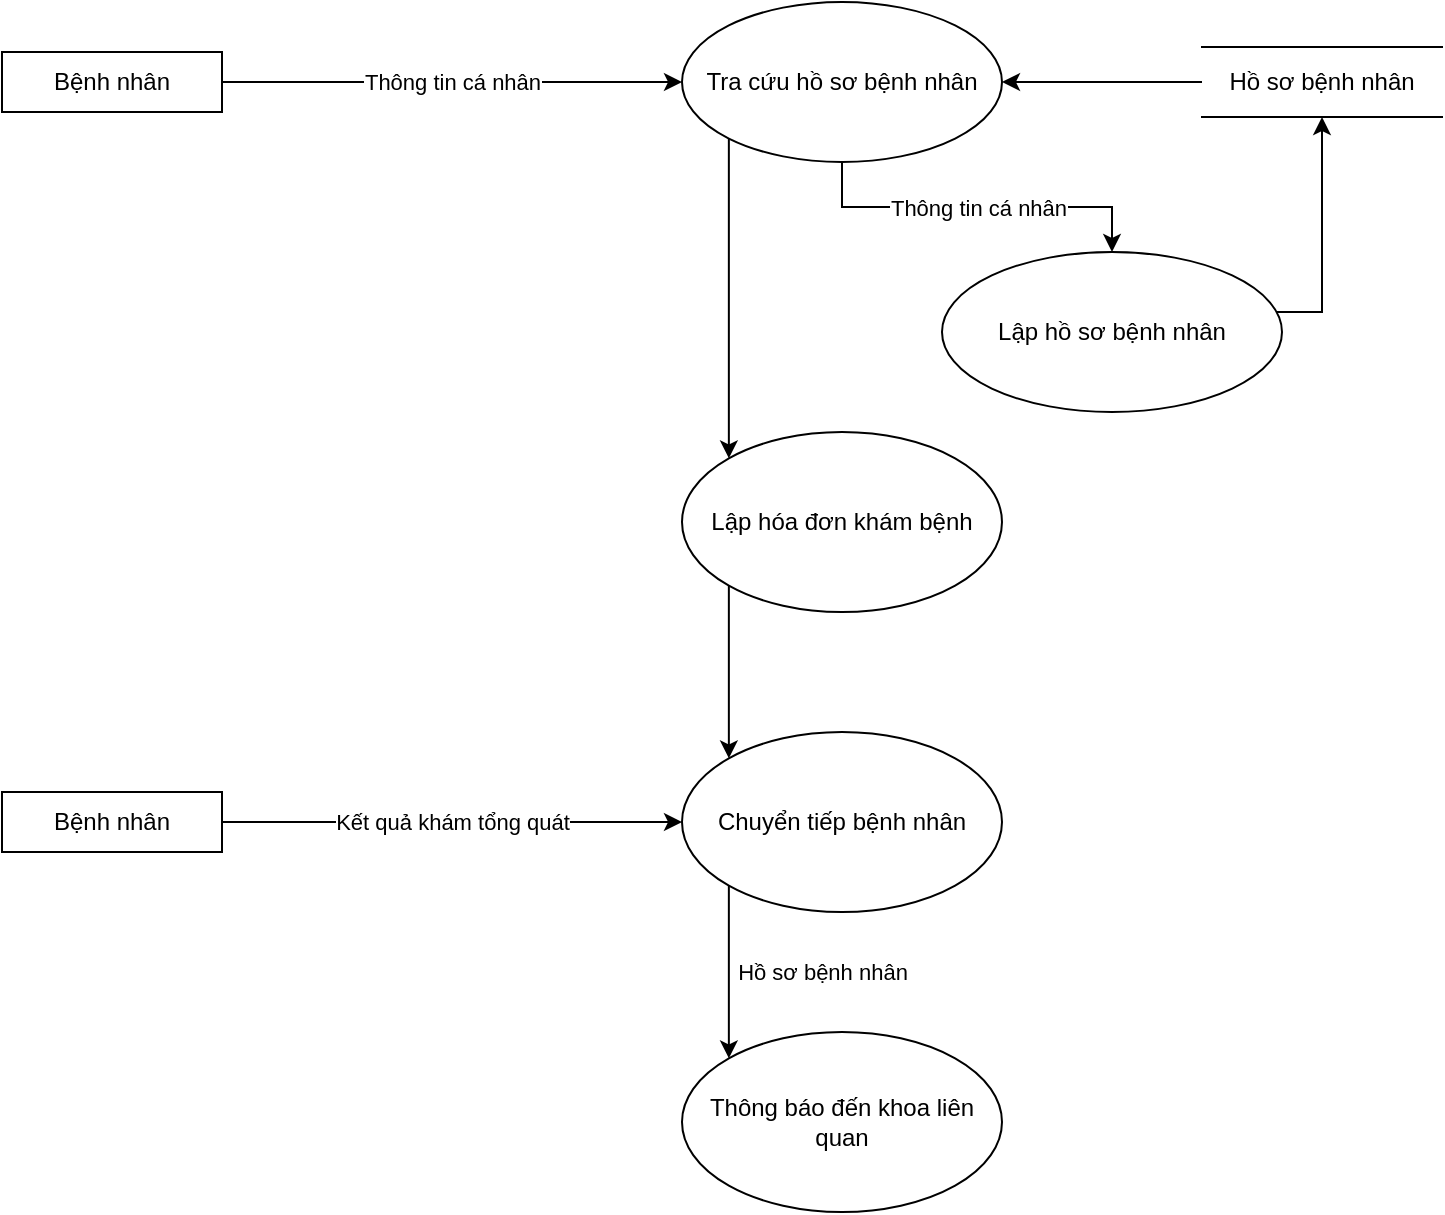 <mxfile version="13.9.6" type="github">
  <diagram id="RPLMbTd_8OytdTSrsAQz" name="Page-1">
    <mxGraphModel dx="1019" dy="519" grid="1" gridSize="10" guides="1" tooltips="1" connect="1" arrows="1" fold="1" page="1" pageScale="1" pageWidth="850" pageHeight="1100" math="0" shadow="0">
      <root>
        <mxCell id="0" />
        <mxCell id="1" parent="0" />
        <mxCell id="biGSlmb96AjWtifXSgdu-3" value="Thông tin cá nhân" style="edgeStyle=orthogonalEdgeStyle;rounded=0;orthogonalLoop=1;jettySize=auto;html=1;" edge="1" parent="1" source="biGSlmb96AjWtifXSgdu-1" target="biGSlmb96AjWtifXSgdu-2">
          <mxGeometry relative="1" as="geometry" />
        </mxCell>
        <mxCell id="biGSlmb96AjWtifXSgdu-1" value="Bệnh nhân" style="rounded=0;whiteSpace=wrap;html=1;" vertex="1" parent="1">
          <mxGeometry x="100" y="120" width="110" height="30" as="geometry" />
        </mxCell>
        <mxCell id="biGSlmb96AjWtifXSgdu-5" value="Thông tin cá nhân&lt;br&gt;" style="edgeStyle=orthogonalEdgeStyle;rounded=0;orthogonalLoop=1;jettySize=auto;html=1;" edge="1" parent="1" source="biGSlmb96AjWtifXSgdu-2" target="biGSlmb96AjWtifXSgdu-4">
          <mxGeometry relative="1" as="geometry" />
        </mxCell>
        <mxCell id="biGSlmb96AjWtifXSgdu-13" style="edgeStyle=orthogonalEdgeStyle;rounded=0;orthogonalLoop=1;jettySize=auto;html=1;exitX=0;exitY=1;exitDx=0;exitDy=0;entryX=0;entryY=0;entryDx=0;entryDy=0;" edge="1" parent="1" source="biGSlmb96AjWtifXSgdu-2" target="biGSlmb96AjWtifXSgdu-10">
          <mxGeometry relative="1" as="geometry" />
        </mxCell>
        <mxCell id="biGSlmb96AjWtifXSgdu-2" value="Tra cứu hồ sơ bệnh nhân" style="ellipse;whiteSpace=wrap;html=1;" vertex="1" parent="1">
          <mxGeometry x="440" y="95" width="160" height="80" as="geometry" />
        </mxCell>
        <mxCell id="biGSlmb96AjWtifXSgdu-9" style="edgeStyle=orthogonalEdgeStyle;rounded=0;orthogonalLoop=1;jettySize=auto;html=1;entryX=0.5;entryY=1;entryDx=0;entryDy=0;" edge="1" parent="1" source="biGSlmb96AjWtifXSgdu-4" target="biGSlmb96AjWtifXSgdu-6">
          <mxGeometry relative="1" as="geometry">
            <Array as="points">
              <mxPoint x="760" y="250" />
            </Array>
          </mxGeometry>
        </mxCell>
        <mxCell id="biGSlmb96AjWtifXSgdu-4" value="Lập hồ sơ bệnh nhân" style="ellipse;whiteSpace=wrap;html=1;" vertex="1" parent="1">
          <mxGeometry x="570" y="220" width="170" height="80" as="geometry" />
        </mxCell>
        <mxCell id="biGSlmb96AjWtifXSgdu-7" style="edgeStyle=orthogonalEdgeStyle;rounded=0;orthogonalLoop=1;jettySize=auto;html=1;entryX=1;entryY=0.5;entryDx=0;entryDy=0;" edge="1" parent="1" source="biGSlmb96AjWtifXSgdu-6" target="biGSlmb96AjWtifXSgdu-2">
          <mxGeometry relative="1" as="geometry" />
        </mxCell>
        <mxCell id="biGSlmb96AjWtifXSgdu-6" value="Hồ sơ bệnh nhân" style="shape=partialRectangle;whiteSpace=wrap;html=1;left=0;right=0;fillColor=none;" vertex="1" parent="1">
          <mxGeometry x="700" y="117.5" width="120" height="35" as="geometry" />
        </mxCell>
        <mxCell id="biGSlmb96AjWtifXSgdu-16" style="edgeStyle=orthogonalEdgeStyle;rounded=0;orthogonalLoop=1;jettySize=auto;html=1;exitX=0;exitY=1;exitDx=0;exitDy=0;entryX=0;entryY=0;entryDx=0;entryDy=0;" edge="1" parent="1" source="biGSlmb96AjWtifXSgdu-10" target="biGSlmb96AjWtifXSgdu-14">
          <mxGeometry relative="1" as="geometry" />
        </mxCell>
        <mxCell id="biGSlmb96AjWtifXSgdu-10" value="Lập hóa đơn khám bệnh" style="ellipse;whiteSpace=wrap;html=1;" vertex="1" parent="1">
          <mxGeometry x="440" y="310" width="160" height="90" as="geometry" />
        </mxCell>
        <mxCell id="biGSlmb96AjWtifXSgdu-20" value="Hồ sơ bệnh nhân" style="edgeStyle=orthogonalEdgeStyle;rounded=0;orthogonalLoop=1;jettySize=auto;html=1;exitX=0;exitY=1;exitDx=0;exitDy=0;entryX=0;entryY=0;entryDx=0;entryDy=0;" edge="1" parent="1" source="biGSlmb96AjWtifXSgdu-14" target="biGSlmb96AjWtifXSgdu-19">
          <mxGeometry y="47" relative="1" as="geometry">
            <mxPoint as="offset" />
          </mxGeometry>
        </mxCell>
        <mxCell id="biGSlmb96AjWtifXSgdu-14" value="Chuyển tiếp bệnh nhân" style="ellipse;whiteSpace=wrap;html=1;" vertex="1" parent="1">
          <mxGeometry x="440" y="460" width="160" height="90" as="geometry" />
        </mxCell>
        <mxCell id="biGSlmb96AjWtifXSgdu-18" value="Kết quả khám tổng quát" style="edgeStyle=orthogonalEdgeStyle;rounded=0;orthogonalLoop=1;jettySize=auto;html=1;" edge="1" parent="1" source="biGSlmb96AjWtifXSgdu-17" target="biGSlmb96AjWtifXSgdu-14">
          <mxGeometry relative="1" as="geometry" />
        </mxCell>
        <mxCell id="biGSlmb96AjWtifXSgdu-17" value="Bệnh nhân" style="rounded=0;whiteSpace=wrap;html=1;" vertex="1" parent="1">
          <mxGeometry x="100" y="490" width="110" height="30" as="geometry" />
        </mxCell>
        <mxCell id="biGSlmb96AjWtifXSgdu-19" value="Thông báo đến khoa liên quan" style="ellipse;whiteSpace=wrap;html=1;" vertex="1" parent="1">
          <mxGeometry x="440" y="610" width="160" height="90" as="geometry" />
        </mxCell>
      </root>
    </mxGraphModel>
  </diagram>
</mxfile>
